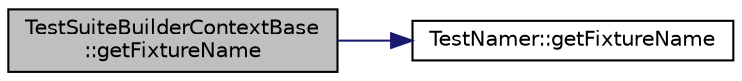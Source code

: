 digraph "TestSuiteBuilderContextBase::getFixtureName"
{
  edge [fontname="Helvetica",fontsize="10",labelfontname="Helvetica",labelfontsize="10"];
  node [fontname="Helvetica",fontsize="10",shape=record];
  rankdir="LR";
  Node1 [label="TestSuiteBuilderContextBase\l::getFixtureName",height=0.2,width=0.4,color="black", fillcolor="grey75", style="filled", fontcolor="black"];
  Node1 -> Node2 [color="midnightblue",fontsize="10",style="solid",fontname="Helvetica"];
  Node2 [label="TestNamer::getFixtureName",height=0.2,width=0.4,color="black", fillcolor="white", style="filled",URL="$class_test_namer.html#a19ff7fb473c7e238711996dcd3b733c4",tooltip="Returns the name of the fixture. "];
}
